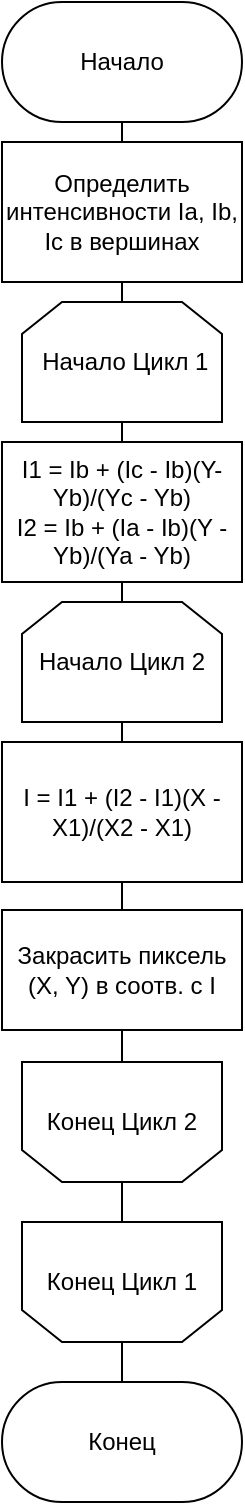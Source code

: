 <mxfile version="10.7.5" type="device"><diagram id="89uMQRz9V86kx_H7E2wS" name="Page-1"><mxGraphModel dx="1298" dy="808" grid="1" gridSize="10" guides="1" tooltips="1" connect="1" arrows="1" fold="1" page="1" pageScale="1" pageWidth="827" pageHeight="1169" math="0" shadow="0"><root><mxCell id="0"/><mxCell id="1" parent="0"/><mxCell id="KNQsGdT6oilBSKFDJ0zA-1" value="Начало" style="rounded=1;whiteSpace=wrap;html=1;arcSize=50;" vertex="1" parent="1"><mxGeometry x="353" y="70" width="120" height="60" as="geometry"/></mxCell><mxCell id="KNQsGdT6oilBSKFDJ0zA-2" value="" style="endArrow=none;html=1;entryX=0.5;entryY=1;entryDx=0;entryDy=0;exitX=0.5;exitY=0;exitDx=0;exitDy=0;" edge="1" parent="1" source="KNQsGdT6oilBSKFDJ0zA-3" target="KNQsGdT6oilBSKFDJ0zA-1"><mxGeometry width="50" height="50" relative="1" as="geometry"><mxPoint x="400" y="250" as="sourcePoint"/><mxPoint x="450" y="200" as="targetPoint"/></mxGeometry></mxCell><mxCell id="KNQsGdT6oilBSKFDJ0zA-3" value="Определить интенсивности Ia, Ib, Ic в вершинах" style="rounded=0;whiteSpace=wrap;html=1;" vertex="1" parent="1"><mxGeometry x="353" y="140" width="120" height="70" as="geometry"/></mxCell><mxCell id="KNQsGdT6oilBSKFDJ0zA-4" value="&amp;nbsp;Начало Цикл 1" style="shape=loopLimit;whiteSpace=wrap;html=1;" vertex="1" parent="1"><mxGeometry x="363" y="220" width="100" height="60" as="geometry"/></mxCell><mxCell id="KNQsGdT6oilBSKFDJ0zA-5" value="" style="endArrow=none;html=1;entryX=0.5;entryY=1;entryDx=0;entryDy=0;exitX=0.5;exitY=0;exitDx=0;exitDy=0;" edge="1" parent="1" source="KNQsGdT6oilBSKFDJ0zA-4"><mxGeometry width="50" height="50" relative="1" as="geometry"><mxPoint x="240" y="360" as="sourcePoint"/><mxPoint x="413" y="220" as="targetPoint"/></mxGeometry></mxCell><mxCell id="KNQsGdT6oilBSKFDJ0zA-6" value="I1 = Ib + (Ic - Ib)(Y-Yb)/(Yc - Yb)&lt;br&gt;I2 = Ib + (Ia - Ib)(Y - Yb)/(Ya - Yb)&lt;br&gt;" style="rounded=0;whiteSpace=wrap;html=1;" vertex="1" parent="1"><mxGeometry x="353" y="290" width="120" height="70" as="geometry"/></mxCell><mxCell id="KNQsGdT6oilBSKFDJ0zA-7" value="" style="endArrow=none;html=1;entryX=0.5;entryY=1;entryDx=0;entryDy=0;exitX=0.5;exitY=0;exitDx=0;exitDy=0;" edge="1" parent="1" source="KNQsGdT6oilBSKFDJ0zA-6" target="KNQsGdT6oilBSKFDJ0zA-4"><mxGeometry width="50" height="50" relative="1" as="geometry"><mxPoint x="220" y="350" as="sourcePoint"/><mxPoint x="270" y="300" as="targetPoint"/></mxGeometry></mxCell><mxCell id="KNQsGdT6oilBSKFDJ0zA-8" value="" style="endArrow=none;html=1;entryX=0.5;entryY=1;entryDx=0;entryDy=0;exitX=0.5;exitY=0;exitDx=0;exitDy=0;" edge="1" parent="1" source="KNQsGdT6oilBSKFDJ0zA-4" target="KNQsGdT6oilBSKFDJ0zA-3"><mxGeometry width="50" height="50" relative="1" as="geometry"><mxPoint x="130" y="260" as="sourcePoint"/><mxPoint x="180" y="210" as="targetPoint"/></mxGeometry></mxCell><mxCell id="KNQsGdT6oilBSKFDJ0zA-11" value="Начало Цикл 2" style="shape=loopLimit;whiteSpace=wrap;html=1;" vertex="1" parent="1"><mxGeometry x="363" y="370" width="100" height="60" as="geometry"/></mxCell><mxCell id="KNQsGdT6oilBSKFDJ0zA-12" value="" style="endArrow=none;html=1;entryX=0.5;entryY=1;entryDx=0;entryDy=0;exitX=0.5;exitY=0;exitDx=0;exitDy=0;" edge="1" parent="1" source="KNQsGdT6oilBSKFDJ0zA-11" target="KNQsGdT6oilBSKFDJ0zA-6"><mxGeometry width="50" height="50" relative="1" as="geometry"><mxPoint x="130" y="500" as="sourcePoint"/><mxPoint x="180" y="450" as="targetPoint"/></mxGeometry></mxCell><mxCell id="KNQsGdT6oilBSKFDJ0zA-13" value="I = I1 + (I2 - I1)(X - X1)/(X2 - X1)" style="rounded=0;whiteSpace=wrap;html=1;" vertex="1" parent="1"><mxGeometry x="353" y="440" width="120" height="70" as="geometry"/></mxCell><mxCell id="KNQsGdT6oilBSKFDJ0zA-14" value="" style="endArrow=none;html=1;entryX=0.5;entryY=1;entryDx=0;entryDy=0;exitX=0.5;exitY=0;exitDx=0;exitDy=0;" edge="1" parent="1" source="KNQsGdT6oilBSKFDJ0zA-13" target="KNQsGdT6oilBSKFDJ0zA-11"><mxGeometry width="50" height="50" relative="1" as="geometry"><mxPoint x="413" y="460" as="sourcePoint"/><mxPoint x="480" y="460" as="targetPoint"/></mxGeometry></mxCell><mxCell id="KNQsGdT6oilBSKFDJ0zA-16" value="Конец Цикл 2" style="shape=loopLimit;whiteSpace=wrap;html=1;direction=west;" vertex="1" parent="1"><mxGeometry x="363" y="600" width="100" height="60" as="geometry"/></mxCell><mxCell id="KNQsGdT6oilBSKFDJ0zA-18" value="Конец Цикл 1&lt;br&gt;" style="shape=loopLimit;whiteSpace=wrap;html=1;direction=west;" vertex="1" parent="1"><mxGeometry x="363" y="680" width="100" height="60" as="geometry"/></mxCell><mxCell id="KNQsGdT6oilBSKFDJ0zA-19" value="" style="endArrow=none;html=1;entryX=0.5;entryY=0;entryDx=0;entryDy=0;exitX=0.5;exitY=1;exitDx=0;exitDy=0;" edge="1" parent="1" source="KNQsGdT6oilBSKFDJ0zA-18" target="KNQsGdT6oilBSKFDJ0zA-16"><mxGeometry width="50" height="50" relative="1" as="geometry"><mxPoint x="413" y="680" as="sourcePoint"/><mxPoint x="360" y="700" as="targetPoint"/></mxGeometry></mxCell><mxCell id="KNQsGdT6oilBSKFDJ0zA-20" value="Закрасить пиксель (X, Y) в соотв. с I" style="rounded=0;whiteSpace=wrap;html=1;" vertex="1" parent="1"><mxGeometry x="353" y="524" width="120" height="60" as="geometry"/></mxCell><mxCell id="KNQsGdT6oilBSKFDJ0zA-21" value="" style="endArrow=none;html=1;entryX=0.5;entryY=1;entryDx=0;entryDy=0;exitX=0.5;exitY=0;exitDx=0;exitDy=0;" edge="1" parent="1" source="KNQsGdT6oilBSKFDJ0zA-20" target="KNQsGdT6oilBSKFDJ0zA-13"><mxGeometry width="50" height="50" relative="1" as="geometry"><mxPoint x="190" y="510" as="sourcePoint"/><mxPoint x="240" y="460" as="targetPoint"/></mxGeometry></mxCell><mxCell id="KNQsGdT6oilBSKFDJ0zA-22" value="" style="endArrow=none;html=1;entryX=0.5;entryY=1;entryDx=0;entryDy=0;exitX=0.5;exitY=1;exitDx=0;exitDy=0;" edge="1" parent="1" source="KNQsGdT6oilBSKFDJ0zA-16" target="KNQsGdT6oilBSKFDJ0zA-20"><mxGeometry width="50" height="50" relative="1" as="geometry"><mxPoint x="280" y="660" as="sourcePoint"/><mxPoint x="330" y="610" as="targetPoint"/></mxGeometry></mxCell><mxCell id="KNQsGdT6oilBSKFDJ0zA-23" value="" style="endArrow=none;html=1;entryX=0.5;entryY=0;entryDx=0;entryDy=0;" edge="1" parent="1" target="KNQsGdT6oilBSKFDJ0zA-18"><mxGeometry width="50" height="50" relative="1" as="geometry"><mxPoint x="413" y="760" as="sourcePoint"/><mxPoint x="190" y="690" as="targetPoint"/></mxGeometry></mxCell><mxCell id="KNQsGdT6oilBSKFDJ0zA-24" value="Конец" style="rounded=1;whiteSpace=wrap;html=1;arcSize=50;" vertex="1" parent="1"><mxGeometry x="353" y="760" width="120" height="60" as="geometry"/></mxCell></root></mxGraphModel></diagram><diagram id="QO1uOpMyNZDIOgl5O0IZ" name="Page-2"><mxGraphModel dx="1344" dy="1630" grid="1" gridSize="10" guides="1" tooltips="1" connect="1" arrows="1" fold="1" page="1" pageScale="1" pageWidth="827" pageHeight="1169" math="0" shadow="0"><root><mxCell id="cWYNj4YJ2YuPt6SOiKtX-0"/><mxCell id="cWYNj4YJ2YuPt6SOiKtX-1" parent="cWYNj4YJ2YuPt6SOiKtX-0"/><mxCell id="cWYNj4YJ2YuPt6SOiKtX-2" value="Начало" style="rounded=1;whiteSpace=wrap;html=1;arcSize=50;" vertex="1" parent="cWYNj4YJ2YuPt6SOiKtX-1"><mxGeometry x="140" y="70" width="120" height="60" as="geometry"/></mxCell><mxCell id="cWYNj4YJ2YuPt6SOiKtX-3" value="Инициализировать буфер кадра" style="rounded=0;whiteSpace=wrap;html=1;" vertex="1" parent="cWYNj4YJ2YuPt6SOiKtX-1"><mxGeometry x="140" y="140" width="120" height="60" as="geometry"/></mxCell><mxCell id="cWYNj4YJ2YuPt6SOiKtX-4" value="" style="endArrow=none;html=1;entryX=0.5;entryY=1;entryDx=0;entryDy=0;exitX=0.5;exitY=0;exitDx=0;exitDy=0;" edge="1" parent="cWYNj4YJ2YuPt6SOiKtX-1" source="cWYNj4YJ2YuPt6SOiKtX-3" target="cWYNj4YJ2YuPt6SOiKtX-2"><mxGeometry width="50" height="50" relative="1" as="geometry"><mxPoint x="157" y="330" as="sourcePoint"/><mxPoint x="207" y="280" as="targetPoint"/></mxGeometry></mxCell><mxCell id="cWYNj4YJ2YuPt6SOiKtX-5" value="Инициализировать Z-буфер" style="rounded=0;whiteSpace=wrap;html=1;" vertex="1" parent="cWYNj4YJ2YuPt6SOiKtX-1"><mxGeometry x="140" y="206.5" width="120" height="60" as="geometry"/></mxCell><mxCell id="cWYNj4YJ2YuPt6SOiKtX-6" value="" style="endArrow=none;html=1;entryX=0.5;entryY=1;entryDx=0;entryDy=0;exitX=0.5;exitY=0;exitDx=0;exitDy=0;" edge="1" parent="cWYNj4YJ2YuPt6SOiKtX-1" source="cWYNj4YJ2YuPt6SOiKtX-5" target="cWYNj4YJ2YuPt6SOiKtX-3"><mxGeometry width="50" height="50" relative="1" as="geometry"><mxPoint x="287" y="405" as="sourcePoint"/><mxPoint x="337" y="355" as="targetPoint"/></mxGeometry></mxCell><mxCell id="cWYNj4YJ2YuPt6SOiKtX-7" value="Начало цикла 1 по объектам" style="shape=loopLimit;whiteSpace=wrap;html=1;" vertex="1" parent="cWYNj4YJ2YuPt6SOiKtX-1"><mxGeometry x="141.5" y="274" width="117" height="70" as="geometry"/></mxCell><mxCell id="cWYNj4YJ2YuPt6SOiKtX-8" value="" style="endArrow=none;html=1;entryX=0.5;entryY=1;entryDx=0;entryDy=0;exitX=0.5;exitY=0;exitDx=0;exitDy=0;" edge="1" parent="cWYNj4YJ2YuPt6SOiKtX-1" source="cWYNj4YJ2YuPt6SOiKtX-7" target="cWYNj4YJ2YuPt6SOiKtX-5"><mxGeometry width="50" height="50" relative="1" as="geometry"><mxPoint x="227" y="546.5" as="sourcePoint"/><mxPoint x="277" y="496.5" as="targetPoint"/></mxGeometry></mxCell><mxCell id="cWYNj4YJ2YuPt6SOiKtX-9" value="" style="endArrow=none;html=1;entryX=0.5;entryY=1;entryDx=0;entryDy=0;exitX=0.5;exitY=0;exitDx=0;exitDy=0;" edge="1" parent="cWYNj4YJ2YuPt6SOiKtX-1" source="cWYNj4YJ2YuPt6SOiKtX-11" target="cWYNj4YJ2YuPt6SOiKtX-7"><mxGeometry width="50" height="50" relative="1" as="geometry"><mxPoint x="-43" y="369" as="sourcePoint"/><mxPoint x="7" y="319" as="targetPoint"/></mxGeometry></mxCell><mxCell id="cWYNj4YJ2YuPt6SOiKtX-11" value="Начало Цикла 2 по граням" style="shape=loopLimit;whiteSpace=wrap;html=1;" vertex="1" parent="cWYNj4YJ2YuPt6SOiKtX-1"><mxGeometry x="141.5" y="351.5" width="117" height="70" as="geometry"/></mxCell><mxCell id="cWYNj4YJ2YuPt6SOiKtX-13" value="Перевести грань в растр" style="rounded=0;whiteSpace=wrap;html=1;" vertex="1" parent="cWYNj4YJ2YuPt6SOiKtX-1"><mxGeometry x="140" y="430" width="120" height="60" as="geometry"/></mxCell><mxCell id="cWYNj4YJ2YuPt6SOiKtX-14" value="" style="endArrow=none;html=1;entryX=0.5;entryY=1;entryDx=0;entryDy=0;exitX=0.5;exitY=0;exitDx=0;exitDy=0;" edge="1" parent="cWYNj4YJ2YuPt6SOiKtX-1" source="cWYNj4YJ2YuPt6SOiKtX-13" target="cWYNj4YJ2YuPt6SOiKtX-11"><mxGeometry width="50" height="50" relative="1" as="geometry"><mxPoint x="127" y="630" as="sourcePoint"/><mxPoint x="177" y="580" as="targetPoint"/></mxGeometry></mxCell><mxCell id="cWYNj4YJ2YuPt6SOiKtX-16" value="" style="endArrow=none;html=1;entryX=0.5;entryY=1;entryDx=0;entryDy=0;exitX=0.5;exitY=0;exitDx=0;exitDy=0;" edge="1" parent="cWYNj4YJ2YuPt6SOiKtX-1" target="cWYNj4YJ2YuPt6SOiKtX-13"><mxGeometry width="50" height="50" relative="1" as="geometry"><mxPoint x="200" y="500.286" as="sourcePoint"/><mxPoint x="227" y="600" as="targetPoint"/></mxGeometry></mxCell><mxCell id="cWYNj4YJ2YuPt6SOiKtX-17" value="Начало цикла 3 по пикслеям грани" style="shape=loopLimit;whiteSpace=wrap;html=1;" vertex="1" parent="cWYNj4YJ2YuPt6SOiKtX-1"><mxGeometry x="380" y="173" width="117" height="70" as="geometry"/></mxCell><mxCell id="cWYNj4YJ2YuPt6SOiKtX-18" value="&lt;font size=&quot;3&quot;&gt;А&lt;/font&gt;" style="ellipse;whiteSpace=wrap;html=1;aspect=fixed;" vertex="1" parent="cWYNj4YJ2YuPt6SOiKtX-1"><mxGeometry x="160" y="500" width="80" height="80" as="geometry"/></mxCell><mxCell id="cWYNj4YJ2YuPt6SOiKtX-19" value="&lt;font size=&quot;3&quot;&gt;А&lt;/font&gt;" style="ellipse;whiteSpace=wrap;html=1;aspect=fixed;" vertex="1" parent="cWYNj4YJ2YuPt6SOiKtX-1"><mxGeometry x="398.5" y="73" width="80" height="80" as="geometry"/></mxCell><mxCell id="cWYNj4YJ2YuPt6SOiKtX-20" value="" style="endArrow=none;html=1;entryX=0.5;entryY=1;entryDx=0;entryDy=0;exitX=0.5;exitY=0;exitDx=0;exitDy=0;" edge="1" parent="cWYNj4YJ2YuPt6SOiKtX-1" source="cWYNj4YJ2YuPt6SOiKtX-17" target="cWYNj4YJ2YuPt6SOiKtX-19"><mxGeometry width="50" height="50" relative="1" as="geometry"><mxPoint x="490" y="183" as="sourcePoint"/><mxPoint x="480" y="413" as="targetPoint"/></mxGeometry></mxCell><mxCell id="cWYNj4YJ2YuPt6SOiKtX-21" value="" style="endArrow=none;html=1;entryX=0.5;entryY=1;entryDx=0;entryDy=0;exitX=0.5;exitY=0;exitDx=0;exitDy=0;" edge="1" parent="cWYNj4YJ2YuPt6SOiKtX-1" source="cWYNj4YJ2YuPt6SOiKtX-22" target="cWYNj4YJ2YuPt6SOiKtX-17"><mxGeometry width="50" height="50" relative="1" as="geometry"><mxPoint x="439" y="263" as="sourcePoint"/><mxPoint x="500" y="323" as="targetPoint"/></mxGeometry></mxCell><mxCell id="cWYNj4YJ2YuPt6SOiKtX-22" value="Zp &amp;gt; Zb?" style="rhombus;whiteSpace=wrap;html=1;" vertex="1" parent="cWYNj4YJ2YuPt6SOiKtX-1"><mxGeometry x="378.5" y="263" width="120" height="80" as="geometry"/></mxCell><mxCell id="cWYNj4YJ2YuPt6SOiKtX-23" value="" style="endArrow=none;html=1;exitX=1;exitY=0.5;exitDx=0;exitDy=0;" edge="1" parent="cWYNj4YJ2YuPt6SOiKtX-1" source="cWYNj4YJ2YuPt6SOiKtX-22"><mxGeometry width="50" height="50" relative="1" as="geometry"><mxPoint x="490" y="383" as="sourcePoint"/><mxPoint x="530" y="303" as="targetPoint"/></mxGeometry></mxCell><mxCell id="cWYNj4YJ2YuPt6SOiKtX-24" value="Да" style="text;html=1;strokeColor=none;fillColor=none;align=center;verticalAlign=middle;whiteSpace=wrap;rounded=0;" vertex="1" parent="cWYNj4YJ2YuPt6SOiKtX-1"><mxGeometry x="497" y="283" width="40" height="20" as="geometry"/></mxCell><mxCell id="cWYNj4YJ2YuPt6SOiKtX-25" value="" style="endArrow=none;html=1;entryX=0.819;entryY=1.006;entryDx=0;entryDy=0;entryPerimeter=0;" edge="1" parent="cWYNj4YJ2YuPt6SOiKtX-1" target="cWYNj4YJ2YuPt6SOiKtX-24"><mxGeometry width="50" height="50" relative="1" as="geometry"><mxPoint x="530" y="353" as="sourcePoint"/><mxPoint x="620" y="363" as="targetPoint"/></mxGeometry></mxCell><mxCell id="cWYNj4YJ2YuPt6SOiKtX-26" value="В буфер кадра записать значение артибутов пикселя" style="rounded=0;whiteSpace=wrap;html=1;" vertex="1" parent="cWYNj4YJ2YuPt6SOiKtX-1"><mxGeometry x="470" y="353" width="120" height="60" as="geometry"/></mxCell><mxCell id="cWYNj4YJ2YuPt6SOiKtX-27" value="" style="endArrow=none;html=1;entryX=0.5;entryY=1;entryDx=0;entryDy=0;" edge="1" parent="cWYNj4YJ2YuPt6SOiKtX-1" target="cWYNj4YJ2YuPt6SOiKtX-26"><mxGeometry width="50" height="50" relative="1" as="geometry"><mxPoint x="530" y="433" as="sourcePoint"/><mxPoint x="550" y="463" as="targetPoint"/></mxGeometry></mxCell><mxCell id="cWYNj4YJ2YuPt6SOiKtX-28" value="В Z-буфер записать Zp" style="rounded=0;whiteSpace=wrap;html=1;" vertex="1" parent="cWYNj4YJ2YuPt6SOiKtX-1"><mxGeometry x="470" y="435" width="120" height="60" as="geometry"/></mxCell><mxCell id="cWYNj4YJ2YuPt6SOiKtX-29" value="" style="endArrow=none;html=1;entryX=0;entryY=0.5;entryDx=0;entryDy=0;" edge="1" parent="cWYNj4YJ2YuPt6SOiKtX-1" target="cWYNj4YJ2YuPt6SOiKtX-22"><mxGeometry width="50" height="50" relative="1" as="geometry"><mxPoint x="350" y="303" as="sourcePoint"/><mxPoint x="400" y="353" as="targetPoint"/></mxGeometry></mxCell><mxCell id="cWYNj4YJ2YuPt6SOiKtX-30" value="" style="endArrow=none;html=1;entryX=0.5;entryY=1;entryDx=0;entryDy=0;" edge="1" parent="cWYNj4YJ2YuPt6SOiKtX-1" target="cWYNj4YJ2YuPt6SOiKtX-28"><mxGeometry width="50" height="50" relative="1" as="geometry"><mxPoint x="530" y="533" as="sourcePoint"/><mxPoint x="570" y="523" as="targetPoint"/></mxGeometry></mxCell><mxCell id="cWYNj4YJ2YuPt6SOiKtX-31" value="" style="endArrow=none;html=1;" edge="1" parent="cWYNj4YJ2YuPt6SOiKtX-1"><mxGeometry width="50" height="50" relative="1" as="geometry"><mxPoint x="350" y="533" as="sourcePoint"/><mxPoint x="350" y="303" as="targetPoint"/></mxGeometry></mxCell><mxCell id="cWYNj4YJ2YuPt6SOiKtX-32" value="" style="endArrow=none;html=1;" edge="1" parent="cWYNj4YJ2YuPt6SOiKtX-1"><mxGeometry width="50" height="50" relative="1" as="geometry"><mxPoint x="350" y="533" as="sourcePoint"/><mxPoint x="530" y="533" as="targetPoint"/></mxGeometry></mxCell><mxCell id="cWYNj4YJ2YuPt6SOiKtX-33" value="" style="endArrow=none;html=1;exitX=0.5;exitY=1;exitDx=0;exitDy=0;" edge="1" parent="cWYNj4YJ2YuPt6SOiKtX-1" source="cWYNj4YJ2YuPt6SOiKtX-34"><mxGeometry width="50" height="50" relative="1" as="geometry"><mxPoint x="580" y="607" as="sourcePoint"/><mxPoint x="440" y="534" as="targetPoint"/></mxGeometry></mxCell><mxCell id="cWYNj4YJ2YuPt6SOiKtX-34" value="Конец&amp;nbsp;цикла 3" style="shape=loopLimit;whiteSpace=wrap;html=1;direction=west;" vertex="1" parent="cWYNj4YJ2YuPt6SOiKtX-1"><mxGeometry x="381.5" y="556.5" width="117" height="70" as="geometry"/></mxCell><mxCell id="cWYNj4YJ2YuPt6SOiKtX-35" value="Конец&amp;nbsp;цикла 2" style="shape=loopLimit;whiteSpace=wrap;html=1;direction=west;" vertex="1" parent="cWYNj4YJ2YuPt6SOiKtX-1"><mxGeometry x="381.5" y="636.5" width="117" height="70" as="geometry"/></mxCell><mxCell id="cWYNj4YJ2YuPt6SOiKtX-36" value="Конец&amp;nbsp;цикла 1" style="shape=loopLimit;whiteSpace=wrap;html=1;direction=west;" vertex="1" parent="cWYNj4YJ2YuPt6SOiKtX-1"><mxGeometry x="381.5" y="716.5" width="117" height="70" as="geometry"/></mxCell><mxCell id="cWYNj4YJ2YuPt6SOiKtX-37" value="" style="endArrow=none;html=1;entryX=0.5;entryY=0;entryDx=0;entryDy=0;exitX=0.5;exitY=1;exitDx=0;exitDy=0;" edge="1" parent="cWYNj4YJ2YuPt6SOiKtX-1" source="cWYNj4YJ2YuPt6SOiKtX-35" target="cWYNj4YJ2YuPt6SOiKtX-34"><mxGeometry width="50" height="50" relative="1" as="geometry"><mxPoint x="270" y="690" as="sourcePoint"/><mxPoint x="320" y="640" as="targetPoint"/></mxGeometry></mxCell><mxCell id="cWYNj4YJ2YuPt6SOiKtX-38" value="" style="endArrow=none;html=1;entryX=0.5;entryY=0;entryDx=0;entryDy=0;exitX=0.5;exitY=1;exitDx=0;exitDy=0;" edge="1" parent="cWYNj4YJ2YuPt6SOiKtX-1" source="cWYNj4YJ2YuPt6SOiKtX-36" target="cWYNj4YJ2YuPt6SOiKtX-35"><mxGeometry width="50" height="50" relative="1" as="geometry"><mxPoint x="240" y="740" as="sourcePoint"/><mxPoint x="290" y="690" as="targetPoint"/></mxGeometry></mxCell><mxCell id="cWYNj4YJ2YuPt6SOiKtX-39" value="Отобразить результат" style="rounded=0;whiteSpace=wrap;html=1;" vertex="1" parent="cWYNj4YJ2YuPt6SOiKtX-1"><mxGeometry x="380" y="796.5" width="120" height="60" as="geometry"/></mxCell><mxCell id="cWYNj4YJ2YuPt6SOiKtX-40" value="" style="endArrow=none;html=1;entryX=0.5;entryY=0;entryDx=0;entryDy=0;exitX=0.5;exitY=0;exitDx=0;exitDy=0;" edge="1" parent="cWYNj4YJ2YuPt6SOiKtX-1" source="cWYNj4YJ2YuPt6SOiKtX-39" target="cWYNj4YJ2YuPt6SOiKtX-36"><mxGeometry width="50" height="50" relative="1" as="geometry"><mxPoint x="150" y="870" as="sourcePoint"/><mxPoint x="200" y="820" as="targetPoint"/></mxGeometry></mxCell><mxCell id="cWYNj4YJ2YuPt6SOiKtX-41" value="Начало" style="rounded=1;whiteSpace=wrap;html=1;arcSize=50;" vertex="1" parent="cWYNj4YJ2YuPt6SOiKtX-1"><mxGeometry x="380" y="870" width="120" height="60" as="geometry"/></mxCell><mxCell id="cWYNj4YJ2YuPt6SOiKtX-42" value="" style="endArrow=none;html=1;entryX=0.5;entryY=1;entryDx=0;entryDy=0;exitX=0.5;exitY=0;exitDx=0;exitDy=0;" edge="1" parent="cWYNj4YJ2YuPt6SOiKtX-1" source="cWYNj4YJ2YuPt6SOiKtX-41" target="cWYNj4YJ2YuPt6SOiKtX-39"><mxGeometry width="50" height="50" relative="1" as="geometry"><mxPoint x="470" y="1060" as="sourcePoint"/><mxPoint x="520" y="1010" as="targetPoint"/></mxGeometry></mxCell></root></mxGraphModel></diagram><diagram id="mRqv2Vm5yTX6YWxJi1FQ" name="Page-3"><mxGraphModel dx="1120" dy="1358" grid="1" gridSize="10" guides="1" tooltips="1" connect="1" arrows="1" fold="1" page="1" pageScale="1" pageWidth="827" pageHeight="1169" math="0" shadow="0"><root><mxCell id="pCUTzIgJWe29U_5Rg8Tr-0"/><mxCell id="pCUTzIgJWe29U_5Rg8Tr-1" parent="pCUTzIgJWe29U_5Rg8Tr-0"/><mxCell id="CCsoGpRp0FjgQPXHy1yh-0" value="Начало" style="rounded=1;whiteSpace=wrap;html=1;arcSize=50;" vertex="1" parent="pCUTzIgJWe29U_5Rg8Tr-1"><mxGeometry x="350" y="18.5" width="120" height="60" as="geometry"/></mxCell><mxCell id="CCsoGpRp0FjgQPXHy1yh-1" value="" style="endArrow=none;html=1;entryX=0.5;entryY=1;entryDx=0;entryDy=0;" edge="1" parent="pCUTzIgJWe29U_5Rg8Tr-1" target="CCsoGpRp0FjgQPXHy1yh-0"><mxGeometry width="50" height="50" relative="1" as="geometry"><mxPoint x="410" y="98.5" as="sourcePoint"/><mxPoint x="420" y="178.5" as="targetPoint"/></mxGeometry></mxCell><mxCell id="CCsoGpRp0FjgQPXHy1yh-2" value="Начало цикла 1 по пикселям экрана" style="shape=loopLimit;whiteSpace=wrap;html=1;" vertex="1" parent="pCUTzIgJWe29U_5Rg8Tr-1"><mxGeometry x="360" y="88.5" width="100" height="70" as="geometry"/></mxCell><mxCell id="CCsoGpRp0FjgQPXHy1yh-3" value="" style="endArrow=none;html=1;entryX=0.5;entryY=1;entryDx=0;entryDy=0;" edge="1" parent="pCUTzIgJWe29U_5Rg8Tr-1" target="CCsoGpRp0FjgQPXHy1yh-2"><mxGeometry width="50" height="50" relative="1" as="geometry"><mxPoint x="410" y="188.5" as="sourcePoint"/><mxPoint x="440" y="228.5" as="targetPoint"/></mxGeometry></mxCell><mxCell id="CCsoGpRp0FjgQPXHy1yh-4" value="Задать единичный вектор направления луча" style="rounded=0;whiteSpace=wrap;html=1;" vertex="1" parent="pCUTzIgJWe29U_5Rg8Tr-1"><mxGeometry x="350" y="168.5" width="120" height="60" as="geometry"/></mxCell><mxCell id="CCsoGpRp0FjgQPXHy1yh-6" value="Начало цикла 2 по объектам сцены" style="shape=loopLimit;whiteSpace=wrap;html=1;" vertex="1" parent="pCUTzIgJWe29U_5Rg8Tr-1"><mxGeometry x="360" y="238.5" width="100" height="70" as="geometry"/></mxCell><mxCell id="CCsoGpRp0FjgQPXHy1yh-7" value="" style="endArrow=none;html=1;entryX=0.5;entryY=1;entryDx=0;entryDy=0;exitX=0.5;exitY=0;exitDx=0;exitDy=0;" edge="1" parent="pCUTzIgJWe29U_5Rg8Tr-1" source="CCsoGpRp0FjgQPXHy1yh-6" target="CCsoGpRp0FjgQPXHy1yh-4"><mxGeometry width="50" height="50" relative="1" as="geometry"><mxPoint x="340" y="448.5" as="sourcePoint"/><mxPoint x="390" y="398.5" as="targetPoint"/></mxGeometry></mxCell><mxCell id="CCsoGpRp0FjgQPXHy1yh-8" value="" style="endArrow=none;html=1;entryX=0.5;entryY=1;entryDx=0;entryDy=0;exitX=0.5;exitY=0;exitDx=0;exitDy=0;" edge="1" parent="pCUTzIgJWe29U_5Rg8Tr-1" target="CCsoGpRp0FjgQPXHy1yh-6"><mxGeometry width="50" height="50" relative="1" as="geometry"><mxPoint x="410" y="318.5" as="sourcePoint"/><mxPoint x="410" y="378.5" as="targetPoint"/></mxGeometry></mxCell><mxCell id="CCsoGpRp0FjgQPXHy1yh-11" value="Найти точки пересеч. со сферой, описывающей объект" style="rounded=0;whiteSpace=wrap;html=1;" vertex="1" parent="pCUTzIgJWe29U_5Rg8Tr-1"><mxGeometry x="350" y="318.5" width="120" height="60" as="geometry"/></mxCell><mxCell id="CCsoGpRp0FjgQPXHy1yh-12" value="" style="endArrow=none;html=1;entryX=0.5;entryY=1;entryDx=0;entryDy=0;" edge="1" parent="pCUTzIgJWe29U_5Rg8Tr-1" target="CCsoGpRp0FjgQPXHy1yh-11"><mxGeometry width="50" height="50" relative="1" as="geometry"><mxPoint x="410" y="398.5" as="sourcePoint"/><mxPoint x="450" y="448.5" as="targetPoint"/></mxGeometry></mxCell><mxCell id="CCsoGpRp0FjgQPXHy1yh-13" value="Точка есть?" style="rhombus;whiteSpace=wrap;html=1;" vertex="1" parent="pCUTzIgJWe29U_5Rg8Tr-1"><mxGeometry x="350" y="398.5" width="120" height="80" as="geometry"/></mxCell><mxCell id="CCsoGpRp0FjgQPXHy1yh-14" value="" style="endArrow=none;html=1;exitX=1;exitY=0.5;exitDx=0;exitDy=0;" edge="1" parent="pCUTzIgJWe29U_5Rg8Tr-1" source="CCsoGpRp0FjgQPXHy1yh-13"><mxGeometry width="50" height="50" relative="1" as="geometry"><mxPoint x="500" y="548.5" as="sourcePoint"/><mxPoint x="500" y="438.5" as="targetPoint"/></mxGeometry></mxCell><mxCell id="CCsoGpRp0FjgQPXHy1yh-15" value="" style="endArrow=none;html=1;" edge="1" parent="pCUTzIgJWe29U_5Rg8Tr-1"><mxGeometry width="50" height="50" relative="1" as="geometry"><mxPoint x="500" y="468.5" as="sourcePoint"/><mxPoint x="500" y="438.5" as="targetPoint"/></mxGeometry></mxCell><mxCell id="CCsoGpRp0FjgQPXHy1yh-16" value="Начало цикла 3&lt;br&gt;по граням объекта&lt;br&gt;" style="shape=loopLimit;whiteSpace=wrap;html=1;" vertex="1" parent="pCUTzIgJWe29U_5Rg8Tr-1"><mxGeometry x="450" y="458.5" width="100" height="70" as="geometry"/></mxCell><mxCell id="CCsoGpRp0FjgQPXHy1yh-17" value="" style="endArrow=none;html=1;entryX=0.5;entryY=1;entryDx=0;entryDy=0;" edge="1" parent="pCUTzIgJWe29U_5Rg8Tr-1" target="CCsoGpRp0FjgQPXHy1yh-16"><mxGeometry width="50" height="50" relative="1" as="geometry"><mxPoint x="500" y="568.5" as="sourcePoint"/><mxPoint x="580" y="578.5" as="targetPoint"/></mxGeometry></mxCell><mxCell id="CCsoGpRp0FjgQPXHy1yh-18" value="Найти точку пересечения луча и грани" style="rounded=0;whiteSpace=wrap;html=1;" vertex="1" parent="pCUTzIgJWe29U_5Rg8Tr-1"><mxGeometry x="440" y="538.5" width="120" height="60" as="geometry"/></mxCell><mxCell id="CCsoGpRp0FjgQPXHy1yh-19" value="Да" style="text;html=1;strokeColor=none;fillColor=none;align=center;verticalAlign=middle;whiteSpace=wrap;rounded=0;" vertex="1" parent="pCUTzIgJWe29U_5Rg8Tr-1"><mxGeometry x="470" y="418.5" width="40" height="20" as="geometry"/></mxCell><mxCell id="CCsoGpRp0FjgQPXHy1yh-20" value="Точка есть?" style="rhombus;whiteSpace=wrap;html=1;" vertex="1" parent="pCUTzIgJWe29U_5Rg8Tr-1"><mxGeometry x="440" y="608.5" width="120" height="80" as="geometry"/></mxCell><mxCell id="CCsoGpRp0FjgQPXHy1yh-21" value="" style="endArrow=none;html=1;entryX=0.5;entryY=1;entryDx=0;entryDy=0;exitX=0.5;exitY=0;exitDx=0;exitDy=0;" edge="1" parent="pCUTzIgJWe29U_5Rg8Tr-1" source="CCsoGpRp0FjgQPXHy1yh-20" target="CCsoGpRp0FjgQPXHy1yh-18"><mxGeometry width="50" height="50" relative="1" as="geometry"><mxPoint x="470" y="758.5" as="sourcePoint"/><mxPoint x="520" y="708.5" as="targetPoint"/></mxGeometry></mxCell><mxCell id="CCsoGpRp0FjgQPXHy1yh-22" value="" style="endArrow=none;html=1;exitX=1;exitY=0.5;exitDx=0;exitDy=0;" edge="1" parent="pCUTzIgJWe29U_5Rg8Tr-1" source="CCsoGpRp0FjgQPXHy1yh-20"><mxGeometry width="50" height="50" relative="1" as="geometry"><mxPoint x="600" y="728.5" as="sourcePoint"/><mxPoint x="580" y="648.5" as="targetPoint"/></mxGeometry></mxCell><mxCell id="CCsoGpRp0FjgQPXHy1yh-23" value="" style="endArrow=none;html=1;exitX=0.5;exitY=0;exitDx=0;exitDy=0;" edge="1" parent="pCUTzIgJWe29U_5Rg8Tr-1" source="CCsoGpRp0FjgQPXHy1yh-24"><mxGeometry width="50" height="50" relative="1" as="geometry"><mxPoint x="580" y="678.5" as="sourcePoint"/><mxPoint x="580" y="648.5" as="targetPoint"/></mxGeometry></mxCell><mxCell id="CCsoGpRp0FjgQPXHy1yh-24" value="Расчитать освещенность" style="rounded=0;whiteSpace=wrap;html=1;" vertex="1" parent="pCUTzIgJWe29U_5Rg8Tr-1"><mxGeometry x="520" y="688.5" width="120" height="60" as="geometry"/></mxCell><mxCell id="CCsoGpRp0FjgQPXHy1yh-25" value="" style="endArrow=none;html=1;entryX=0.5;entryY=1;entryDx=0;entryDy=0;" edge="1" parent="pCUTzIgJWe29U_5Rg8Tr-1" target="CCsoGpRp0FjgQPXHy1yh-24"><mxGeometry width="50" height="50" relative="1" as="geometry"><mxPoint x="580" y="768.5" as="sourcePoint"/><mxPoint x="640" y="788.5" as="targetPoint"/></mxGeometry></mxCell><mxCell id="CCsoGpRp0FjgQPXHy1yh-27" value="Достигнута макс. глубина отраж.?" style="rhombus;whiteSpace=wrap;html=1;" vertex="1" parent="pCUTzIgJWe29U_5Rg8Tr-1"><mxGeometry x="520" y="768.5" width="120" height="80" as="geometry"/></mxCell><mxCell id="CCsoGpRp0FjgQPXHy1yh-28" value="" style="endArrow=none;html=1;exitX=1;exitY=0.5;exitDx=0;exitDy=0;" edge="1" parent="pCUTzIgJWe29U_5Rg8Tr-1" source="CCsoGpRp0FjgQPXHy1yh-27"><mxGeometry width="50" height="50" relative="1" as="geometry"><mxPoint x="620" y="898.5" as="sourcePoint"/><mxPoint x="660" y="808.5" as="targetPoint"/></mxGeometry></mxCell><mxCell id="CCsoGpRp0FjgQPXHy1yh-29" value="" style="endArrow=none;html=1;" edge="1" parent="pCUTzIgJWe29U_5Rg8Tr-1"><mxGeometry width="50" height="50" relative="1" as="geometry"><mxPoint x="660" y="858.5" as="sourcePoint"/><mxPoint x="660" y="808.5" as="targetPoint"/></mxGeometry></mxCell><mxCell id="CCsoGpRp0FjgQPXHy1yh-30" value="Рекурсивно пустить отраженный луч" style="rounded=0;whiteSpace=wrap;html=1;" vertex="1" parent="pCUTzIgJWe29U_5Rg8Tr-1"><mxGeometry x="600" y="858.5" width="120" height="60" as="geometry"/></mxCell><mxCell id="CCsoGpRp0FjgQPXHy1yh-31" value="" style="endArrow=none;html=1;entryX=0;entryY=0.5;entryDx=0;entryDy=0;" edge="1" parent="pCUTzIgJWe29U_5Rg8Tr-1" target="CCsoGpRp0FjgQPXHy1yh-27"><mxGeometry width="50" height="50" relative="1" as="geometry"><mxPoint x="500" y="808.5" as="sourcePoint"/><mxPoint x="520" y="878.5" as="targetPoint"/></mxGeometry></mxCell><mxCell id="CCsoGpRp0FjgQPXHy1yh-32" value="Да" style="text;html=1;strokeColor=none;fillColor=none;align=center;verticalAlign=middle;whiteSpace=wrap;rounded=0;" vertex="1" parent="pCUTzIgJWe29U_5Rg8Tr-1"><mxGeometry x="560" y="628.5" width="40" height="20" as="geometry"/></mxCell><mxCell id="CCsoGpRp0FjgQPXHy1yh-33" value="Да" style="text;html=1;strokeColor=none;fillColor=none;align=center;verticalAlign=middle;whiteSpace=wrap;rounded=0;" vertex="1" parent="pCUTzIgJWe29U_5Rg8Tr-1"><mxGeometry x="640" y="788.5" width="40" height="20" as="geometry"/></mxCell><mxCell id="CCsoGpRp0FjgQPXHy1yh-34" value="" style="endArrow=none;html=1;" edge="1" parent="pCUTzIgJWe29U_5Rg8Tr-1"><mxGeometry width="50" height="50" relative="1" as="geometry"><mxPoint x="500" y="948.5" as="sourcePoint"/><mxPoint x="500" y="808.5" as="targetPoint"/></mxGeometry></mxCell><mxCell id="CCsoGpRp0FjgQPXHy1yh-35" value="" style="endArrow=none;html=1;entryX=0.5;entryY=1;entryDx=0;entryDy=0;" edge="1" parent="pCUTzIgJWe29U_5Rg8Tr-1" target="CCsoGpRp0FjgQPXHy1yh-30"><mxGeometry width="50" height="50" relative="1" as="geometry"><mxPoint x="660" y="948.5" as="sourcePoint"/><mxPoint x="690" y="958.5" as="targetPoint"/></mxGeometry></mxCell><mxCell id="CCsoGpRp0FjgQPXHy1yh-36" value="" style="endArrow=none;html=1;" edge="1" parent="pCUTzIgJWe29U_5Rg8Tr-1"><mxGeometry width="50" height="50" relative="1" as="geometry"><mxPoint x="500" y="948.5" as="sourcePoint"/><mxPoint x="660" y="948.5" as="targetPoint"/></mxGeometry></mxCell><mxCell id="CCsoGpRp0FjgQPXHy1yh-38" value="" style="endArrow=none;html=1;" edge="1" parent="pCUTzIgJWe29U_5Rg8Tr-1"><mxGeometry width="50" height="50" relative="1" as="geometry"><mxPoint x="420" y="688.5" as="sourcePoint"/><mxPoint x="420" y="648.5" as="targetPoint"/></mxGeometry></mxCell><mxCell id="CCsoGpRp0FjgQPXHy1yh-39" value="Установить цвет пикселя равным цвету фона" style="rounded=0;whiteSpace=wrap;html=1;" vertex="1" parent="pCUTzIgJWe29U_5Rg8Tr-1"><mxGeometry x="360" y="688.5" width="120" height="60" as="geometry"/></mxCell><mxCell id="CCsoGpRp0FjgQPXHy1yh-40" value="" style="endArrow=none;html=1;entryX=0;entryY=0.5;entryDx=0;entryDy=0;" edge="1" parent="pCUTzIgJWe29U_5Rg8Tr-1" target="CCsoGpRp0FjgQPXHy1yh-20"><mxGeometry width="50" height="50" relative="1" as="geometry"><mxPoint x="420" y="648.5" as="sourcePoint"/><mxPoint x="300" y="648.5" as="targetPoint"/></mxGeometry></mxCell><mxCell id="CCsoGpRp0FjgQPXHy1yh-41" value="" style="endArrow=none;html=1;" edge="1" parent="pCUTzIgJWe29U_5Rg8Tr-1"><mxGeometry width="50" height="50" relative="1" as="geometry"><mxPoint x="580" y="968.5" as="sourcePoint"/><mxPoint x="580" y="948.5" as="targetPoint"/></mxGeometry></mxCell><mxCell id="CCsoGpRp0FjgQPXHy1yh-42" value="" style="endArrow=none;html=1;entryX=0.5;entryY=1;entryDx=0;entryDy=0;" edge="1" parent="pCUTzIgJWe29U_5Rg8Tr-1" target="CCsoGpRp0FjgQPXHy1yh-39"><mxGeometry width="50" height="50" relative="1" as="geometry"><mxPoint x="420" y="968.5" as="sourcePoint"/><mxPoint x="380" y="898.5" as="targetPoint"/></mxGeometry></mxCell><mxCell id="CCsoGpRp0FjgQPXHy1yh-43" value="" style="endArrow=none;html=1;" edge="1" parent="pCUTzIgJWe29U_5Rg8Tr-1"><mxGeometry width="50" height="50" relative="1" as="geometry"><mxPoint x="420" y="968.5" as="sourcePoint"/><mxPoint x="580" y="968.5" as="targetPoint"/></mxGeometry></mxCell><mxCell id="CCsoGpRp0FjgQPXHy1yh-44" value="Установить цвет пикселя равным цвету фона" style="rounded=0;whiteSpace=wrap;html=1;" vertex="1" parent="pCUTzIgJWe29U_5Rg8Tr-1"><mxGeometry x="260" y="538.5" width="120" height="60" as="geometry"/></mxCell><mxCell id="CCsoGpRp0FjgQPXHy1yh-46" value="" style="endArrow=none;html=1;exitX=1;exitY=0.5;exitDx=0;exitDy=0;" edge="1" parent="pCUTzIgJWe29U_5Rg8Tr-1"><mxGeometry width="50" height="50" relative="1" as="geometry"><mxPoint x="319.944" y="438.111" as="sourcePoint"/><mxPoint x="350.0" y="438" as="targetPoint"/></mxGeometry></mxCell><mxCell id="CCsoGpRp0FjgQPXHy1yh-47" value="" style="endArrow=none;html=1;exitX=0.5;exitY=0;exitDx=0;exitDy=0;" edge="1" parent="pCUTzIgJWe29U_5Rg8Tr-1" source="CCsoGpRp0FjgQPXHy1yh-44"><mxGeometry width="50" height="50" relative="1" as="geometry"><mxPoint x="250" y="498.5" as="sourcePoint"/><mxPoint x="320" y="438.5" as="targetPoint"/></mxGeometry></mxCell><mxCell id="CCsoGpRp0FjgQPXHy1yh-48" value="" style="endArrow=none;html=1;entryX=0.5;entryY=1;entryDx=0;entryDy=0;" edge="1" parent="pCUTzIgJWe29U_5Rg8Tr-1" target="CCsoGpRp0FjgQPXHy1yh-44"><mxGeometry width="50" height="50" relative="1" as="geometry"><mxPoint x="320" y="988.5" as="sourcePoint"/><mxPoint x="370" y="658.5" as="targetPoint"/></mxGeometry></mxCell><mxCell id="CCsoGpRp0FjgQPXHy1yh-49" value="" style="endArrow=none;html=1;" edge="1" parent="pCUTzIgJWe29U_5Rg8Tr-1"><mxGeometry width="50" height="50" relative="1" as="geometry"><mxPoint x="500" y="988.5" as="sourcePoint"/><mxPoint x="500" y="968.5" as="targetPoint"/></mxGeometry></mxCell><mxCell id="CCsoGpRp0FjgQPXHy1yh-50" value="" style="endArrow=none;html=1;" edge="1" parent="pCUTzIgJWe29U_5Rg8Tr-1"><mxGeometry width="50" height="50" relative="1" as="geometry"><mxPoint x="320" y="988.5" as="sourcePoint"/><mxPoint x="500" y="988.5" as="targetPoint"/></mxGeometry></mxCell><mxCell id="CCsoGpRp0FjgQPXHy1yh-51" value="" style="endArrow=none;html=1;" edge="1" parent="pCUTzIgJWe29U_5Rg8Tr-1"><mxGeometry width="50" height="50" relative="1" as="geometry"><mxPoint x="410" y="1008.5" as="sourcePoint"/><mxPoint x="410" y="988.5" as="targetPoint"/></mxGeometry></mxCell><mxCell id="CCsoGpRp0FjgQPXHy1yh-52" value="Закрасить точку" style="rounded=0;whiteSpace=wrap;html=1;" vertex="1" parent="pCUTzIgJWe29U_5Rg8Tr-1"><mxGeometry x="350" y="1008.5" width="120" height="60" as="geometry"/></mxCell><mxCell id="CCsoGpRp0FjgQPXHy1yh-53" value="Конец" style="rounded=1;whiteSpace=wrap;html=1;arcSize=50;" vertex="1" parent="pCUTzIgJWe29U_5Rg8Tr-1"><mxGeometry x="350" y="1087" width="120" height="60" as="geometry"/></mxCell><mxCell id="CCsoGpRp0FjgQPXHy1yh-54" value="" style="endArrow=none;html=1;entryX=0.5;entryY=1;entryDx=0;entryDy=0;exitX=0.5;exitY=0;exitDx=0;exitDy=0;" edge="1" parent="pCUTzIgJWe29U_5Rg8Tr-1" source="CCsoGpRp0FjgQPXHy1yh-53" target="CCsoGpRp0FjgQPXHy1yh-52"><mxGeometry width="50" height="50" relative="1" as="geometry"><mxPoint x="180" y="1108.5" as="sourcePoint"/><mxPoint x="230" y="1058.5" as="targetPoint"/></mxGeometry></mxCell></root></mxGraphModel></diagram></mxfile>